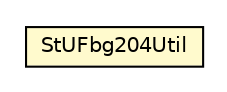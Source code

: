 #!/usr/local/bin/dot
#
# Class diagram 
# Generated by UMLGraph version R5_6-24-gf6e263 (http://www.umlgraph.org/)
#

digraph G {
	edge [fontname="Helvetica",fontsize=10,labelfontname="Helvetica",labelfontsize=10];
	node [fontname="Helvetica",fontsize=10,shape=plaintext];
	nodesep=0.25;
	ranksep=0.5;
	// nl.b3p.brmo.stufbg204.util.StUFbg204Util
	c198869 [label=<<table title="nl.b3p.brmo.stufbg204.util.StUFbg204Util" border="0" cellborder="1" cellspacing="0" cellpadding="2" port="p" bgcolor="lemonChiffon" href="./StUFbg204Util.html">
		<tr><td><table border="0" cellspacing="0" cellpadding="1">
<tr><td align="center" balign="center"> StUFbg204Util </td></tr>
		</table></td></tr>
		</table>>, URL="./StUFbg204Util.html", fontname="Helvetica", fontcolor="black", fontsize=10.0];
}

